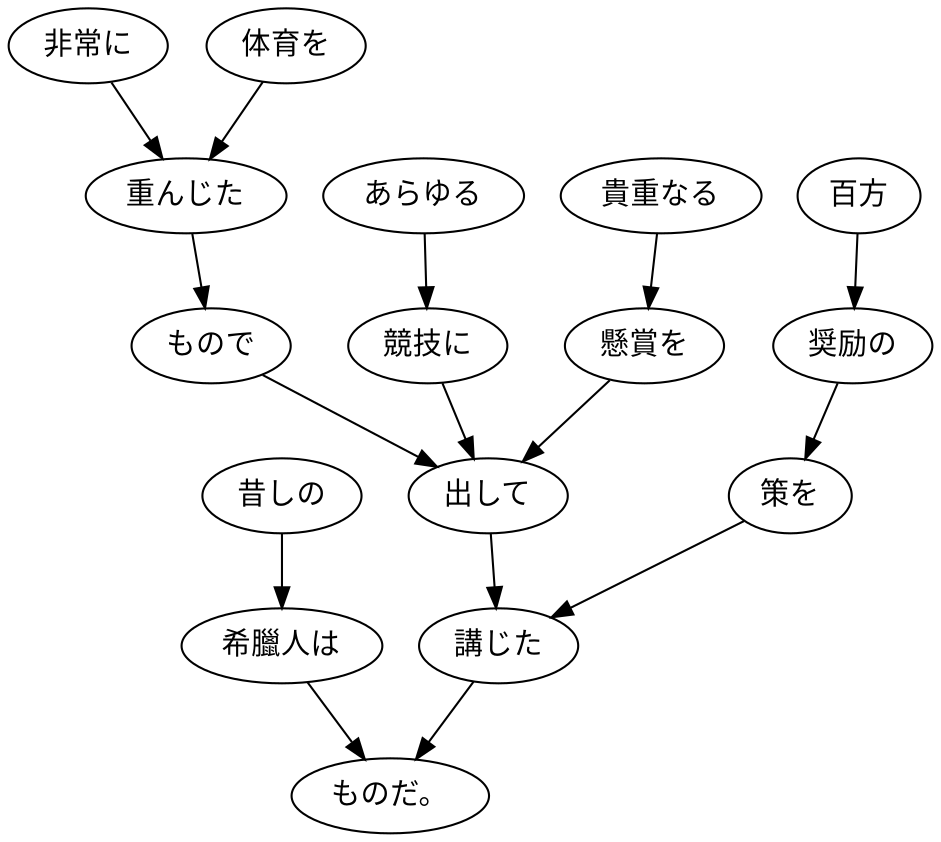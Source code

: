 digraph graph2581 {
	node0 [label="昔しの"];
	node1 [label="希臘人は"];
	node2 [label="非常に"];
	node3 [label="体育を"];
	node4 [label="重んじた"];
	node5 [label="もので"];
	node6 [label="あらゆる"];
	node7 [label="競技に"];
	node8 [label="貴重なる"];
	node9 [label="懸賞を"];
	node10 [label="出して"];
	node11 [label="百方"];
	node12 [label="奨励の"];
	node13 [label="策を"];
	node14 [label="講じた"];
	node15 [label="ものだ。"];
	node0 -> node1;
	node1 -> node15;
	node2 -> node4;
	node3 -> node4;
	node4 -> node5;
	node5 -> node10;
	node6 -> node7;
	node7 -> node10;
	node8 -> node9;
	node9 -> node10;
	node10 -> node14;
	node11 -> node12;
	node12 -> node13;
	node13 -> node14;
	node14 -> node15;
}
